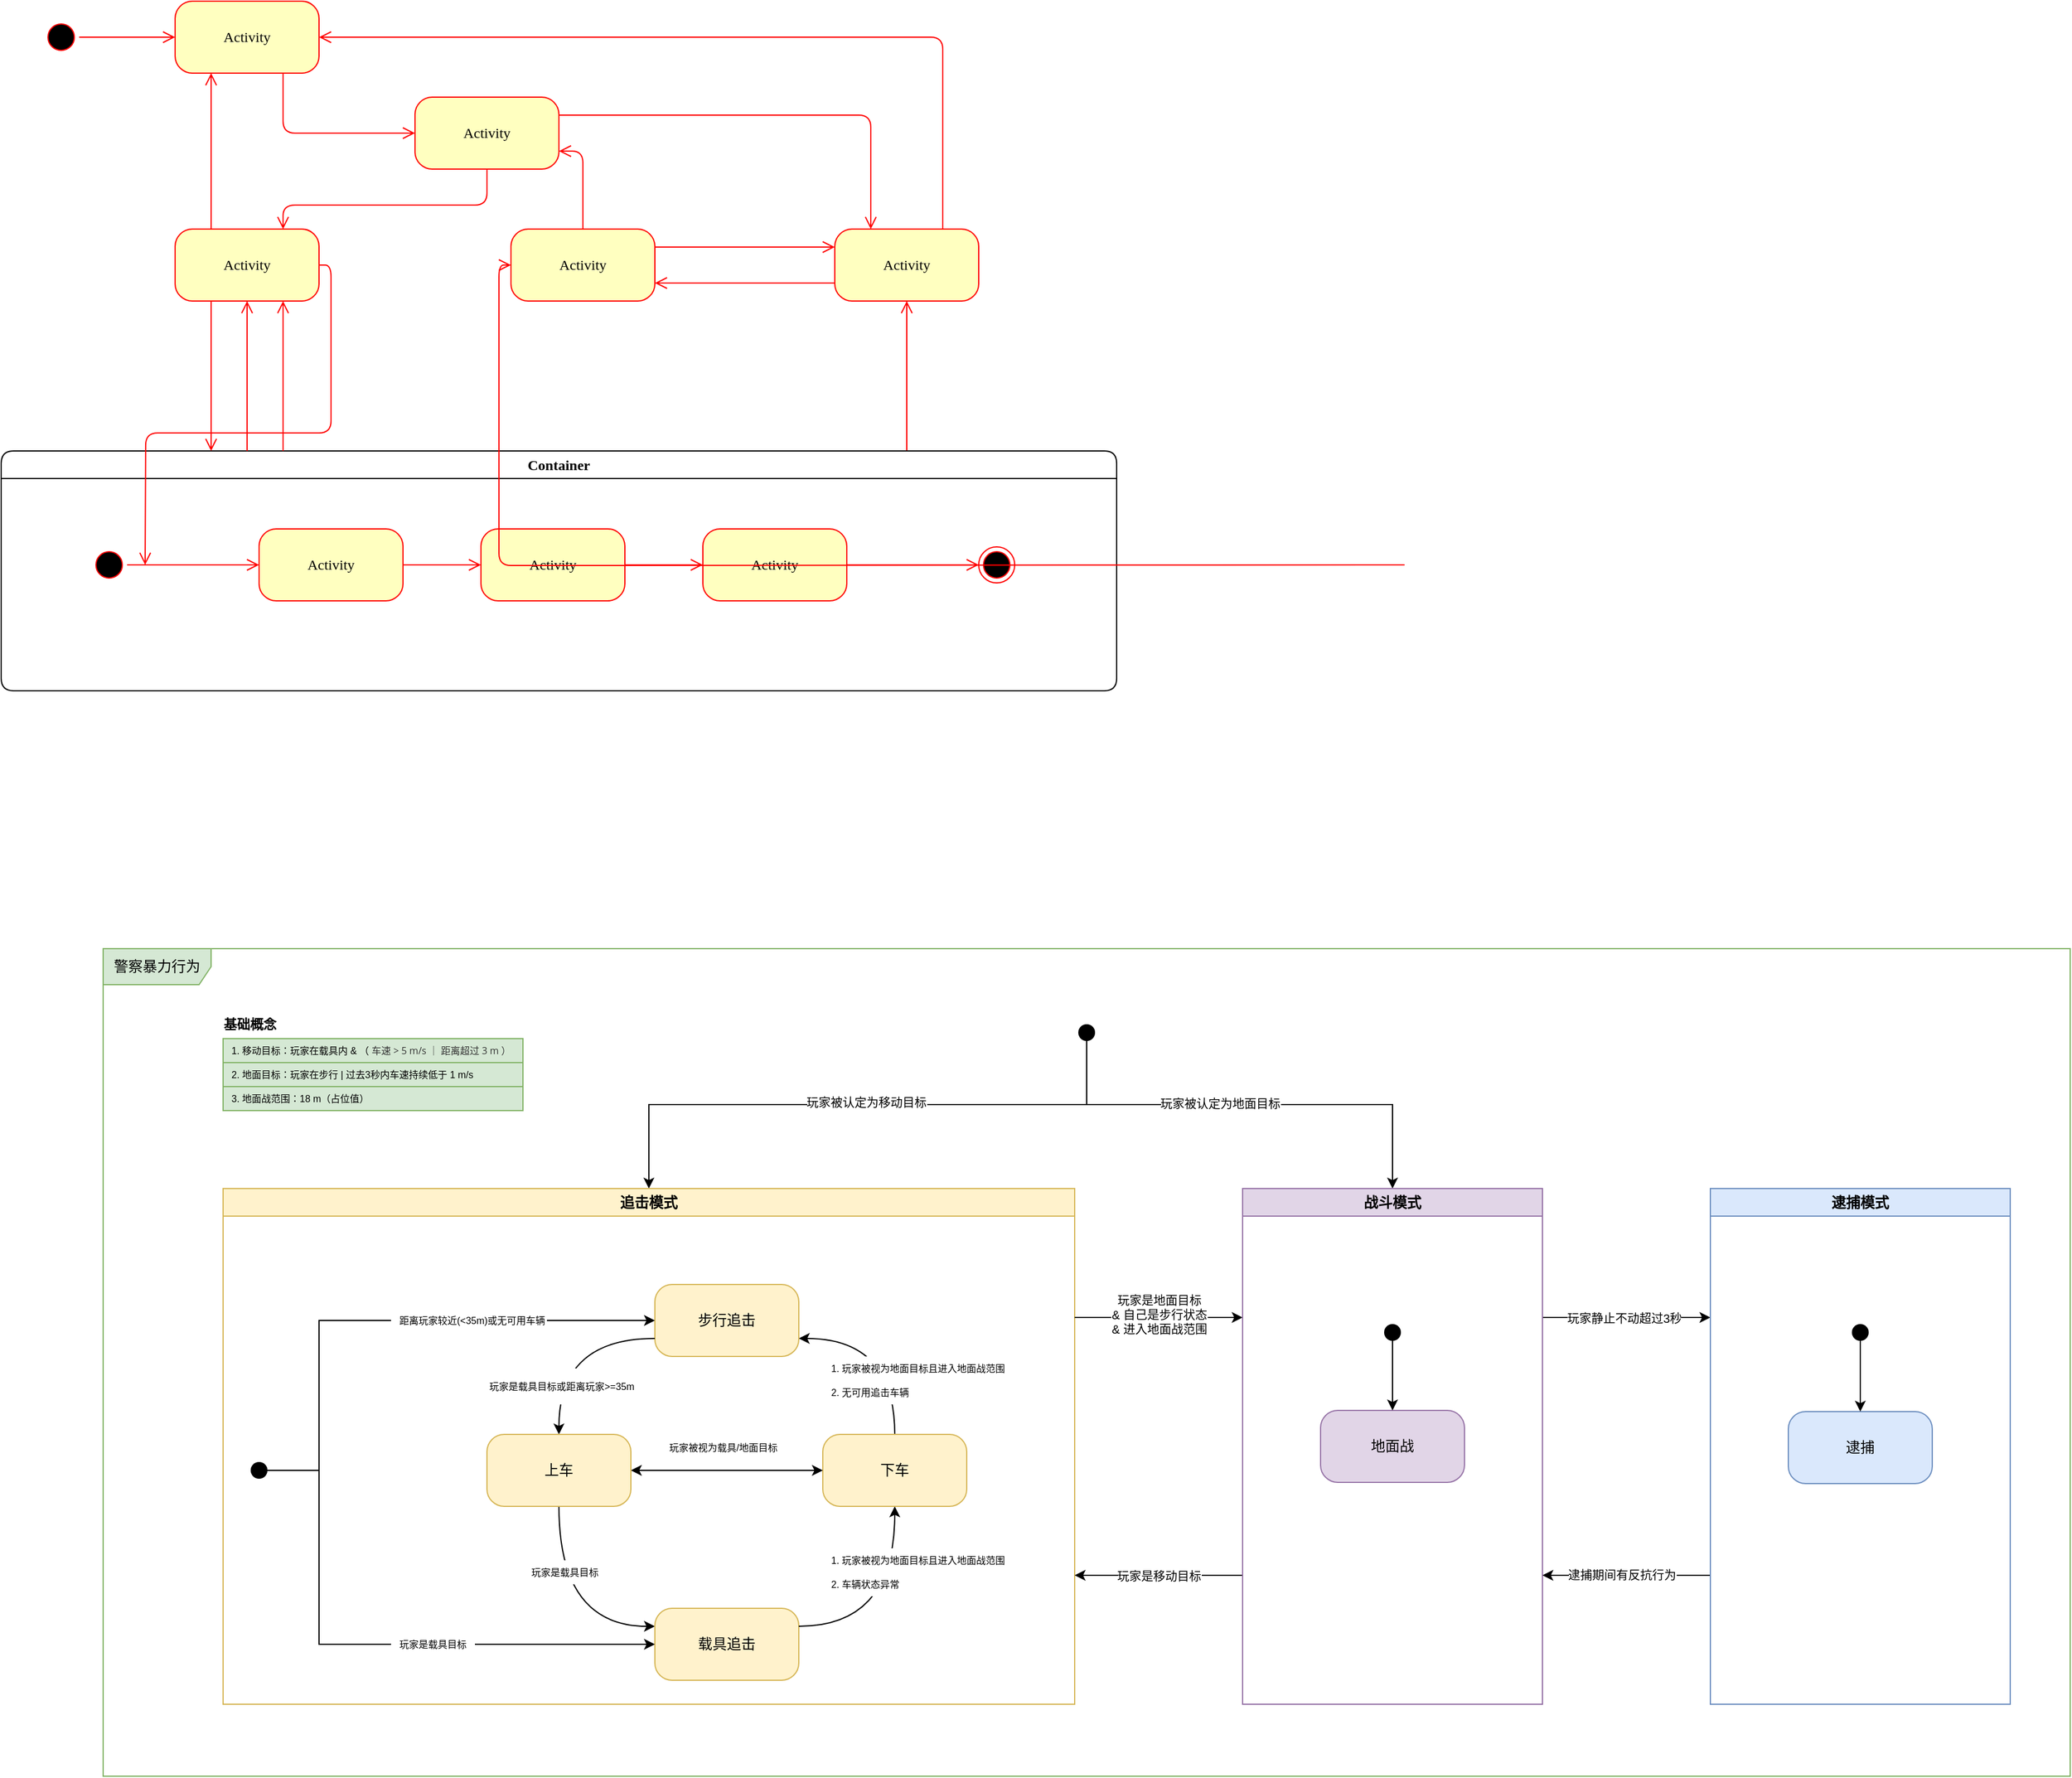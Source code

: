 <mxfile version="27.1.6">
  <diagram name="Page-1" id="58cdce13-f638-feb5-8d6f-7d28b1aa9fa0">
    <mxGraphModel dx="1546" dy="1017" grid="1" gridSize="10" guides="1" tooltips="1" connect="1" arrows="1" fold="1" page="1" pageScale="1" pageWidth="2000" pageHeight="2000" background="none" math="0" shadow="0">
      <root>
        <mxCell id="0" />
        <mxCell id="1" parent="0" />
        <mxCell id="382b91b5511bd0f7-1" value="" style="ellipse;html=1;shape=startState;fillColor=#000000;strokeColor=#ff0000;rounded=1;shadow=0;comic=0;labelBackgroundColor=none;fontFamily=Verdana;fontSize=12;fontColor=#000000;align=center;direction=south;" parent="1" vertex="1">
          <mxGeometry x="130" y="135" width="30" height="30" as="geometry" />
        </mxCell>
        <mxCell id="382b91b5511bd0f7-5" value="Activity" style="rounded=1;whiteSpace=wrap;html=1;arcSize=24;fillColor=#ffffc0;strokeColor=#ff0000;shadow=0;comic=0;labelBackgroundColor=none;fontFamily=Verdana;fontSize=12;fontColor=#000000;align=center;" parent="1" vertex="1">
          <mxGeometry x="240" y="310" width="120" height="60" as="geometry" />
        </mxCell>
        <mxCell id="382b91b5511bd0f7-6" value="Activity" style="rounded=1;whiteSpace=wrap;html=1;arcSize=24;fillColor=#ffffc0;strokeColor=#ff0000;shadow=0;comic=0;labelBackgroundColor=none;fontFamily=Verdana;fontSize=12;fontColor=#000000;align=center;" parent="1" vertex="1">
          <mxGeometry x="240" y="120" width="120" height="60" as="geometry" />
        </mxCell>
        <mxCell id="3cde6dad864a17aa-3" style="edgeStyle=orthogonalEdgeStyle;html=1;exitX=1;exitY=0.25;entryX=0.25;entryY=0;labelBackgroundColor=none;endArrow=open;endSize=8;strokeColor=#ff0000;fontFamily=Verdana;fontSize=12;align=left;" parent="1" source="382b91b5511bd0f7-7" target="382b91b5511bd0f7-9" edge="1">
          <mxGeometry relative="1" as="geometry" />
        </mxCell>
        <mxCell id="382b91b5511bd0f7-7" value="Activity" style="rounded=1;whiteSpace=wrap;html=1;arcSize=24;fillColor=#ffffc0;strokeColor=#ff0000;shadow=0;comic=0;labelBackgroundColor=none;fontFamily=Verdana;fontSize=12;fontColor=#000000;align=center;" parent="1" vertex="1">
          <mxGeometry x="440" y="200" width="120" height="60" as="geometry" />
        </mxCell>
        <mxCell id="3cde6dad864a17aa-4" style="edgeStyle=orthogonalEdgeStyle;html=1;exitX=0.75;exitY=0;entryX=1;entryY=0.5;labelBackgroundColor=none;endArrow=open;endSize=8;strokeColor=#ff0000;fontFamily=Verdana;fontSize=12;align=left;" parent="1" source="382b91b5511bd0f7-9" target="382b91b5511bd0f7-6" edge="1">
          <mxGeometry relative="1" as="geometry">
            <Array as="points">
              <mxPoint x="880" y="150" />
            </Array>
          </mxGeometry>
        </mxCell>
        <mxCell id="3cde6dad864a17aa-13" style="edgeStyle=elbowEdgeStyle;html=1;exitX=0;exitY=0.75;entryX=1;entryY=0.75;labelBackgroundColor=none;endArrow=open;endSize=8;strokeColor=#ff0000;fontFamily=Verdana;fontSize=12;align=left;" parent="1" source="382b91b5511bd0f7-9" target="382b91b5511bd0f7-10" edge="1">
          <mxGeometry relative="1" as="geometry" />
        </mxCell>
        <mxCell id="382b91b5511bd0f7-9" value="Activity" style="rounded=1;whiteSpace=wrap;html=1;arcSize=24;fillColor=#ffffc0;strokeColor=#ff0000;shadow=0;comic=0;labelBackgroundColor=none;fontFamily=Verdana;fontSize=12;fontColor=#000000;align=center;" parent="1" vertex="1">
          <mxGeometry x="790" y="310" width="120" height="60" as="geometry" />
        </mxCell>
        <mxCell id="382b91b5511bd0f7-10" value="Activity" style="rounded=1;whiteSpace=wrap;html=1;arcSize=24;fillColor=#ffffc0;strokeColor=#ff0000;shadow=0;comic=0;labelBackgroundColor=none;fontFamily=Verdana;fontSize=12;fontColor=#000000;align=center;" parent="1" vertex="1">
          <mxGeometry x="520" y="310" width="120" height="60" as="geometry" />
        </mxCell>
        <mxCell id="3cde6dad864a17aa-5" style="edgeStyle=elbowEdgeStyle;html=1;labelBackgroundColor=none;endArrow=open;endSize=8;strokeColor=#ff0000;fontFamily=Verdana;fontSize=12;align=left;" parent="1" source="2a3bc250acf0617d-7" target="382b91b5511bd0f7-9" edge="1">
          <mxGeometry relative="1" as="geometry" />
        </mxCell>
        <mxCell id="2a3bc250acf0617d-7" value="Container" style="swimlane;whiteSpace=wrap;html=1;rounded=1;shadow=0;comic=0;labelBackgroundColor=none;strokeWidth=1;fontFamily=Verdana;fontSize=12;align=center;" parent="1" vertex="1">
          <mxGeometry x="95" y="495" width="930" height="200" as="geometry" />
        </mxCell>
        <mxCell id="3cde6dad864a17aa-10" style="edgeStyle=elbowEdgeStyle;html=1;labelBackgroundColor=none;endArrow=open;endSize=8;strokeColor=#ff0000;fontFamily=Verdana;fontSize=12;align=left;" parent="2a3bc250acf0617d-7" source="382b91b5511bd0f7-8" target="3cde6dad864a17aa-1" edge="1">
          <mxGeometry relative="1" as="geometry" />
        </mxCell>
        <mxCell id="382b91b5511bd0f7-8" value="Activity" style="rounded=1;whiteSpace=wrap;html=1;arcSize=24;fillColor=#ffffc0;strokeColor=#ff0000;shadow=0;comic=0;labelBackgroundColor=none;fontFamily=Verdana;fontSize=12;fontColor=#000000;align=center;" parent="2a3bc250acf0617d-7" vertex="1">
          <mxGeometry x="215" y="65" width="120" height="60" as="geometry" />
        </mxCell>
        <mxCell id="24f968d109e7d6b4-3" value="" style="ellipse;html=1;shape=endState;fillColor=#000000;strokeColor=#ff0000;rounded=1;shadow=0;comic=0;labelBackgroundColor=none;fontFamily=Verdana;fontSize=12;fontColor=#000000;align=center;" parent="2a3bc250acf0617d-7" vertex="1">
          <mxGeometry x="815" y="80" width="30" height="30" as="geometry" />
        </mxCell>
        <mxCell id="3cde6dad864a17aa-9" style="edgeStyle=elbowEdgeStyle;html=1;labelBackgroundColor=none;endArrow=open;endSize=8;strokeColor=#ff0000;fontFamily=Verdana;fontSize=12;align=left;" parent="2a3bc250acf0617d-7" source="2a3bc250acf0617d-3" target="382b91b5511bd0f7-8" edge="1">
          <mxGeometry relative="1" as="geometry" />
        </mxCell>
        <mxCell id="2a3bc250acf0617d-3" value="" style="ellipse;html=1;shape=startState;fillColor=#000000;strokeColor=#ff0000;rounded=1;shadow=0;comic=0;labelBackgroundColor=none;fontFamily=Verdana;fontSize=12;fontColor=#000000;align=center;direction=south;" parent="2a3bc250acf0617d-7" vertex="1">
          <mxGeometry x="75" y="80" width="30" height="30" as="geometry" />
        </mxCell>
        <mxCell id="3cde6dad864a17aa-11" style="edgeStyle=elbowEdgeStyle;html=1;labelBackgroundColor=none;endArrow=open;endSize=8;strokeColor=#ff0000;fontFamily=Verdana;fontSize=12;align=left;" parent="2a3bc250acf0617d-7" source="3cde6dad864a17aa-1" target="3cde6dad864a17aa-2" edge="1">
          <mxGeometry relative="1" as="geometry" />
        </mxCell>
        <mxCell id="3cde6dad864a17aa-1" value="Activity" style="rounded=1;whiteSpace=wrap;html=1;arcSize=24;fillColor=#ffffc0;strokeColor=#ff0000;shadow=0;comic=0;labelBackgroundColor=none;fontFamily=Verdana;fontSize=12;fontColor=#000000;align=center;" parent="2a3bc250acf0617d-7" vertex="1">
          <mxGeometry x="400" y="65" width="120" height="60" as="geometry" />
        </mxCell>
        <mxCell id="3cde6dad864a17aa-12" style="edgeStyle=elbowEdgeStyle;html=1;labelBackgroundColor=none;endArrow=open;endSize=8;strokeColor=#ff0000;fontFamily=Verdana;fontSize=12;align=left;" parent="2a3bc250acf0617d-7" source="3cde6dad864a17aa-2" target="24f968d109e7d6b4-3" edge="1">
          <mxGeometry relative="1" as="geometry" />
        </mxCell>
        <mxCell id="3cde6dad864a17aa-2" value="Activity" style="rounded=1;whiteSpace=wrap;html=1;arcSize=24;fillColor=#ffffc0;strokeColor=#ff0000;shadow=0;comic=0;labelBackgroundColor=none;fontFamily=Verdana;fontSize=12;fontColor=#000000;align=center;" parent="2a3bc250acf0617d-7" vertex="1">
          <mxGeometry x="585" y="65" width="120" height="60" as="geometry" />
        </mxCell>
        <mxCell id="2a3bc250acf0617d-9" style="edgeStyle=orthogonalEdgeStyle;html=1;labelBackgroundColor=none;endArrow=open;endSize=8;strokeColor=#ff0000;fontFamily=Verdana;fontSize=12;align=left;" parent="1" source="382b91b5511bd0f7-1" target="382b91b5511bd0f7-6" edge="1">
          <mxGeometry relative="1" as="geometry" />
        </mxCell>
        <mxCell id="2a3bc250acf0617d-10" style="edgeStyle=orthogonalEdgeStyle;html=1;labelBackgroundColor=none;endArrow=open;endSize=8;strokeColor=#ff0000;fontFamily=Verdana;fontSize=12;align=left;entryX=0;entryY=0.5;" parent="1" source="382b91b5511bd0f7-6" target="382b91b5511bd0f7-7" edge="1">
          <mxGeometry relative="1" as="geometry">
            <Array as="points">
              <mxPoint x="330" y="230" />
            </Array>
          </mxGeometry>
        </mxCell>
        <mxCell id="2a3bc250acf0617d-11" style="edgeStyle=orthogonalEdgeStyle;html=1;entryX=0.75;entryY=0;labelBackgroundColor=none;endArrow=open;endSize=8;strokeColor=#ff0000;fontFamily=Verdana;fontSize=12;align=left;exitX=0.5;exitY=1;" parent="1" source="382b91b5511bd0f7-7" target="382b91b5511bd0f7-5" edge="1">
          <mxGeometry relative="1" as="geometry">
            <mxPoint x="520" y="300" as="sourcePoint" />
            <Array as="points">
              <mxPoint x="500" y="290" />
              <mxPoint x="330" y="290" />
            </Array>
          </mxGeometry>
        </mxCell>
        <mxCell id="2a3bc250acf0617d-12" style="edgeStyle=orthogonalEdgeStyle;html=1;exitX=0.25;exitY=0;entryX=0.25;entryY=1;labelBackgroundColor=none;endArrow=open;endSize=8;strokeColor=#ff0000;fontFamily=Verdana;fontSize=12;align=left;" parent="1" source="382b91b5511bd0f7-5" target="382b91b5511bd0f7-6" edge="1">
          <mxGeometry relative="1" as="geometry" />
        </mxCell>
        <mxCell id="2a3bc250acf0617d-13" style="edgeStyle=orthogonalEdgeStyle;html=1;exitX=1;exitY=0.5;entryX=0;entryY=0.5;labelBackgroundColor=none;endArrow=open;endSize=8;strokeColor=#ff0000;fontFamily=Verdana;fontSize=12;align=left;" parent="1" target="382b91b5511bd0f7-10" edge="1">
          <mxGeometry relative="1" as="geometry">
            <mxPoint x="1265" y="590.0" as="sourcePoint" />
          </mxGeometry>
        </mxCell>
        <mxCell id="2a3bc250acf0617d-14" style="edgeStyle=orthogonalEdgeStyle;html=1;exitX=0.5;exitY=0;entryX=1;entryY=0.75;labelBackgroundColor=none;endArrow=open;endSize=8;strokeColor=#ff0000;fontFamily=Verdana;fontSize=12;align=left;" parent="1" source="382b91b5511bd0f7-10" target="382b91b5511bd0f7-7" edge="1">
          <mxGeometry relative="1" as="geometry" />
        </mxCell>
        <mxCell id="2a3bc250acf0617d-15" style="edgeStyle=orthogonalEdgeStyle;html=1;exitX=1;exitY=0.25;entryX=0;entryY=0.25;labelBackgroundColor=none;endArrow=open;endSize=8;strokeColor=#ff0000;fontFamily=Verdana;fontSize=12;align=left;" parent="1" source="382b91b5511bd0f7-10" target="382b91b5511bd0f7-9" edge="1">
          <mxGeometry relative="1" as="geometry" />
        </mxCell>
        <mxCell id="3cde6dad864a17aa-6" style="edgeStyle=elbowEdgeStyle;html=1;labelBackgroundColor=none;endArrow=open;endSize=8;strokeColor=#ff0000;fontFamily=Verdana;fontSize=12;align=left;entryX=0.75;entryY=1;" parent="1" source="2a3bc250acf0617d-7" target="382b91b5511bd0f7-5" edge="1">
          <mxGeometry relative="1" as="geometry">
            <mxPoint x="340" y="505" as="sourcePoint" />
            <mxPoint x="340" y="380" as="targetPoint" />
          </mxGeometry>
        </mxCell>
        <mxCell id="3cde6dad864a17aa-7" style="edgeStyle=elbowEdgeStyle;html=1;labelBackgroundColor=none;endArrow=open;endSize=8;strokeColor=#ff0000;fontFamily=Verdana;fontSize=12;align=left;entryX=0.5;entryY=1;" parent="1" source="2a3bc250acf0617d-7" target="382b91b5511bd0f7-5" edge="1">
          <mxGeometry relative="1" as="geometry">
            <mxPoint x="340" y="505" as="sourcePoint" />
            <mxPoint x="340" y="380" as="targetPoint" />
          </mxGeometry>
        </mxCell>
        <mxCell id="3cde6dad864a17aa-8" style="edgeStyle=elbowEdgeStyle;html=1;labelBackgroundColor=none;endArrow=open;endSize=8;strokeColor=#ff0000;fontFamily=Verdana;fontSize=12;align=left;exitX=0.25;exitY=1;" parent="1" source="382b91b5511bd0f7-5" target="2a3bc250acf0617d-7" edge="1">
          <mxGeometry relative="1" as="geometry">
            <mxPoint x="350" y="515" as="sourcePoint" />
            <mxPoint x="350" y="390" as="targetPoint" />
          </mxGeometry>
        </mxCell>
        <mxCell id="SPNhzwns5_C6eNioYxGK-2" value="警察暴力行为" style="shape=umlFrame;whiteSpace=wrap;html=1;pointerEvents=0;width=90;height=30;fillColor=#d5e8d4;strokeColor=#82b366;strokeWidth=1;swimlaneFillColor=default;perimeterSpacing=0;gradientColor=none;shadow=0;" vertex="1" parent="1">
          <mxGeometry x="180" y="910" width="1640" height="690" as="geometry" />
        </mxCell>
        <mxCell id="SPNhzwns5_C6eNioYxGK-37" style="edgeStyle=orthogonalEdgeStyle;rounded=0;orthogonalLoop=1;jettySize=auto;html=1;entryX=0.5;entryY=0;entryDx=0;entryDy=0;" edge="1" parent="1" source="SPNhzwns5_C6eNioYxGK-3" target="SPNhzwns5_C6eNioYxGK-4">
          <mxGeometry relative="1" as="geometry">
            <Array as="points">
              <mxPoint x="1000" y="1040" />
              <mxPoint x="635" y="1040" />
            </Array>
          </mxGeometry>
        </mxCell>
        <mxCell id="SPNhzwns5_C6eNioYxGK-38" value="玩家被认定为移动目标" style="edgeLabel;html=1;align=center;verticalAlign=middle;resizable=0;points=[];fontSize=10;" vertex="1" connectable="0" parent="SPNhzwns5_C6eNioYxGK-37">
          <mxGeometry x="-0.012" y="-2" relative="1" as="geometry">
            <mxPoint as="offset" />
          </mxGeometry>
        </mxCell>
        <mxCell id="SPNhzwns5_C6eNioYxGK-39" style="edgeStyle=orthogonalEdgeStyle;rounded=0;orthogonalLoop=1;jettySize=auto;html=1;" edge="1" parent="1" source="SPNhzwns5_C6eNioYxGK-3" target="SPNhzwns5_C6eNioYxGK-6">
          <mxGeometry relative="1" as="geometry">
            <Array as="points">
              <mxPoint x="1000" y="980" />
              <mxPoint x="1000" y="1040" />
              <mxPoint x="1255" y="1040" />
            </Array>
          </mxGeometry>
        </mxCell>
        <mxCell id="SPNhzwns5_C6eNioYxGK-94" value="玩家被认定为地面目标" style="edgeLabel;html=1;align=center;verticalAlign=middle;resizable=0;points=[];fontSize=10;" vertex="1" connectable="0" parent="SPNhzwns5_C6eNioYxGK-39">
          <mxGeometry x="-0.111" y="1" relative="1" as="geometry">
            <mxPoint as="offset" />
          </mxGeometry>
        </mxCell>
        <mxCell id="SPNhzwns5_C6eNioYxGK-3" value="" style="shape=waypoint;sketch=0;fillStyle=solid;size=6;pointerEvents=1;points=[];fillColor=none;resizable=0;rotatable=0;perimeter=centerPerimeter;snapToPoint=1;strokeWidth=5;" vertex="1" parent="1">
          <mxGeometry x="990" y="970" width="20" height="20" as="geometry" />
        </mxCell>
        <mxCell id="SPNhzwns5_C6eNioYxGK-4" value="追击模式" style="swimlane;whiteSpace=wrap;html=1;fillColor=#fff2cc;strokeColor=#d6b656;" vertex="1" parent="1">
          <mxGeometry x="280" y="1110" width="710" height="430" as="geometry">
            <mxRectangle x="280" y="1110" width="90" height="30" as="alternateBounds" />
          </mxGeometry>
        </mxCell>
        <mxCell id="SPNhzwns5_C6eNioYxGK-28" style="edgeStyle=orthogonalEdgeStyle;rounded=0;orthogonalLoop=1;jettySize=auto;html=1;entryX=0.5;entryY=0;entryDx=0;entryDy=0;exitX=1;exitY=0.75;exitDx=0;exitDy=0;curved=1;endArrow=none;startFill=1;startArrow=classic;" edge="1" parent="SPNhzwns5_C6eNioYxGK-4" source="SPNhzwns5_C6eNioYxGK-10" target="SPNhzwns5_C6eNioYxGK-12">
          <mxGeometry relative="1" as="geometry">
            <Array as="points">
              <mxPoint x="560" y="125" />
            </Array>
          </mxGeometry>
        </mxCell>
        <mxCell id="SPNhzwns5_C6eNioYxGK-10" value="步行追击" style="rounded=1;whiteSpace=wrap;html=1;arcSize=24;fillColor=#fff2cc;strokeColor=#d6b656;shadow=0;comic=0;labelBackgroundColor=none;fontFamily=Verdana;fontSize=12;align=center;" vertex="1" parent="SPNhzwns5_C6eNioYxGK-4">
          <mxGeometry x="360" y="80" width="120" height="60" as="geometry" />
        </mxCell>
        <mxCell id="SPNhzwns5_C6eNioYxGK-30" style="edgeStyle=orthogonalEdgeStyle;rounded=0;orthogonalLoop=1;jettySize=auto;html=1;entryX=0.5;entryY=1;entryDx=0;entryDy=0;curved=1;exitX=0;exitY=0.25;exitDx=0;exitDy=0;startArrow=classic;startFill=1;endArrow=none;" edge="1" parent="SPNhzwns5_C6eNioYxGK-4" source="SPNhzwns5_C6eNioYxGK-11" target="SPNhzwns5_C6eNioYxGK-13">
          <mxGeometry relative="1" as="geometry">
            <Array as="points">
              <mxPoint x="280" y="365" />
            </Array>
          </mxGeometry>
        </mxCell>
        <mxCell id="SPNhzwns5_C6eNioYxGK-11" value="载具追击" style="rounded=1;whiteSpace=wrap;html=1;arcSize=24;fillColor=#fff2cc;strokeColor=#d6b656;shadow=0;comic=0;labelBackgroundColor=none;fontFamily=Verdana;fontSize=12;align=center;" vertex="1" parent="SPNhzwns5_C6eNioYxGK-4">
          <mxGeometry x="360" y="350" width="120" height="60" as="geometry" />
        </mxCell>
        <mxCell id="SPNhzwns5_C6eNioYxGK-29" style="edgeStyle=orthogonalEdgeStyle;rounded=0;orthogonalLoop=1;jettySize=auto;html=1;entryX=1;entryY=0.25;entryDx=0;entryDy=0;curved=1;exitX=0.5;exitY=1;exitDx=0;exitDy=0;endArrow=none;startFill=1;startArrow=classic;" edge="1" parent="SPNhzwns5_C6eNioYxGK-4" source="SPNhzwns5_C6eNioYxGK-12" target="SPNhzwns5_C6eNioYxGK-11">
          <mxGeometry relative="1" as="geometry" />
        </mxCell>
        <mxCell id="SPNhzwns5_C6eNioYxGK-12" value="下车" style="rounded=1;whiteSpace=wrap;html=1;arcSize=24;fillColor=#fff2cc;strokeColor=#d6b656;shadow=0;comic=0;labelBackgroundColor=none;fontFamily=Verdana;fontSize=12;align=center;" vertex="1" parent="SPNhzwns5_C6eNioYxGK-4">
          <mxGeometry x="500" y="205" width="120" height="60" as="geometry" />
        </mxCell>
        <mxCell id="SPNhzwns5_C6eNioYxGK-17" style="edgeStyle=orthogonalEdgeStyle;rounded=0;orthogonalLoop=1;jettySize=auto;html=1;entryX=0;entryY=0.5;entryDx=0;entryDy=0;" edge="1" parent="SPNhzwns5_C6eNioYxGK-4" source="SPNhzwns5_C6eNioYxGK-14" target="SPNhzwns5_C6eNioYxGK-11">
          <mxGeometry relative="1" as="geometry">
            <Array as="points">
              <mxPoint x="80" y="235" />
              <mxPoint x="80" y="380" />
            </Array>
          </mxGeometry>
        </mxCell>
        <mxCell id="SPNhzwns5_C6eNioYxGK-18" style="edgeStyle=orthogonalEdgeStyle;rounded=0;orthogonalLoop=1;jettySize=auto;html=1;entryX=0;entryY=0.5;entryDx=0;entryDy=0;startArrow=classic;startFill=1;" edge="1" parent="SPNhzwns5_C6eNioYxGK-4" source="SPNhzwns5_C6eNioYxGK-13" target="SPNhzwns5_C6eNioYxGK-12">
          <mxGeometry relative="1" as="geometry" />
        </mxCell>
        <mxCell id="SPNhzwns5_C6eNioYxGK-33" style="edgeStyle=orthogonalEdgeStyle;rounded=0;orthogonalLoop=1;jettySize=auto;html=1;entryX=0;entryY=0.5;entryDx=0;entryDy=0;" edge="1" parent="SPNhzwns5_C6eNioYxGK-4" source="SPNhzwns5_C6eNioYxGK-14" target="SPNhzwns5_C6eNioYxGK-10">
          <mxGeometry relative="1" as="geometry">
            <Array as="points">
              <mxPoint x="80" y="235" />
              <mxPoint x="80" y="110" />
            </Array>
          </mxGeometry>
        </mxCell>
        <mxCell id="SPNhzwns5_C6eNioYxGK-14" value="" style="shape=waypoint;sketch=0;fillStyle=solid;size=6;pointerEvents=1;points=[];fillColor=none;resizable=0;rotatable=0;perimeter=centerPerimeter;snapToPoint=1;strokeWidth=5;" vertex="1" parent="SPNhzwns5_C6eNioYxGK-4">
          <mxGeometry x="20" y="225" width="20" height="20" as="geometry" />
        </mxCell>
        <mxCell id="SPNhzwns5_C6eNioYxGK-32" style="edgeStyle=orthogonalEdgeStyle;rounded=0;orthogonalLoop=1;jettySize=auto;html=1;curved=1;exitX=0.5;exitY=0;exitDx=0;exitDy=0;startArrow=classic;startFill=1;endArrow=none;entryX=0;entryY=0.75;entryDx=0;entryDy=0;" edge="1" parent="SPNhzwns5_C6eNioYxGK-4" source="SPNhzwns5_C6eNioYxGK-13" target="SPNhzwns5_C6eNioYxGK-10">
          <mxGeometry relative="1" as="geometry">
            <mxPoint x="360" y="110" as="targetPoint" />
            <Array as="points">
              <mxPoint x="280" y="125" />
            </Array>
          </mxGeometry>
        </mxCell>
        <mxCell id="SPNhzwns5_C6eNioYxGK-13" value="上车" style="rounded=1;whiteSpace=wrap;html=1;arcSize=24;fillColor=#fff2cc;strokeColor=#d6b656;shadow=0;comic=0;labelBackgroundColor=none;fontFamily=Verdana;fontSize=12;align=center;" vertex="1" parent="SPNhzwns5_C6eNioYxGK-4">
          <mxGeometry x="220" y="205" width="120" height="60" as="geometry" />
        </mxCell>
        <mxCell id="SPNhzwns5_C6eNioYxGK-73" value="" style="shape=table;startSize=0;container=1;collapsible=0;childLayout=tableLayout;fontSize=6;fillColor=default;strokeColor=none;spacing=0;spacingTop=0;html=1;swimlaneFillColor=none;rounded=1;gradientColor=none;fillStyle=auto;" vertex="1" parent="SPNhzwns5_C6eNioYxGK-4">
          <mxGeometry x="500" y="300" width="160" height="40" as="geometry" />
        </mxCell>
        <mxCell id="SPNhzwns5_C6eNioYxGK-74" value="" style="shape=tableRow;horizontal=0;startSize=0;swimlaneHead=0;swimlaneBody=0;strokeColor=inherit;top=0;left=0;bottom=0;right=0;collapsible=0;dropTarget=0;fillColor=none;points=[[0,0.5],[1,0.5]];portConstraint=eastwest;fontSize=16;" vertex="1" parent="SPNhzwns5_C6eNioYxGK-73">
          <mxGeometry width="160" height="20" as="geometry" />
        </mxCell>
        <mxCell id="SPNhzwns5_C6eNioYxGK-75" value="1. 玩家被视为地面目标且进入地面战范围" style="shape=partialRectangle;html=1;whiteSpace=wrap;connectable=0;strokeColor=inherit;overflow=hidden;fillColor=none;top=0;left=0;bottom=0;right=0;pointerEvents=1;fontSize=8;align=left;spacingLeft=5;spacingBottom=0;labelBorderColor=none;labelBackgroundColor=none;" vertex="1" parent="SPNhzwns5_C6eNioYxGK-74">
          <mxGeometry width="160" height="20" as="geometry">
            <mxRectangle width="160" height="20" as="alternateBounds" />
          </mxGeometry>
        </mxCell>
        <mxCell id="SPNhzwns5_C6eNioYxGK-76" value="" style="shape=tableRow;horizontal=0;startSize=0;swimlaneHead=0;swimlaneBody=0;strokeColor=inherit;top=0;left=0;bottom=0;right=0;collapsible=0;dropTarget=0;fillColor=none;points=[[0,0.5],[1,0.5]];portConstraint=eastwest;fontSize=16;" vertex="1" parent="SPNhzwns5_C6eNioYxGK-73">
          <mxGeometry y="20" width="160" height="20" as="geometry" />
        </mxCell>
        <mxCell id="SPNhzwns5_C6eNioYxGK-77" value="2. 车辆状态异常" style="shape=partialRectangle;html=1;whiteSpace=wrap;connectable=0;strokeColor=inherit;overflow=hidden;fillColor=none;top=0;left=0;bottom=0;right=0;pointerEvents=1;fontSize=8;align=left;spacingLeft=5;spacingBottom=0;labelBorderColor=none;labelBackgroundColor=none;" vertex="1" parent="SPNhzwns5_C6eNioYxGK-76">
          <mxGeometry width="160" height="20" as="geometry">
            <mxRectangle width="160" height="20" as="alternateBounds" />
          </mxGeometry>
        </mxCell>
        <mxCell id="SPNhzwns5_C6eNioYxGK-82" value="" style="shape=table;startSize=0;container=1;collapsible=0;childLayout=tableLayout;fontSize=6;fillColor=default;strokeColor=none;spacing=0;spacingTop=0;html=1;swimlaneFillColor=none;rounded=1;gradientColor=none;fillStyle=auto;" vertex="1" parent="SPNhzwns5_C6eNioYxGK-4">
          <mxGeometry x="500" y="140" width="160" height="40" as="geometry" />
        </mxCell>
        <mxCell id="SPNhzwns5_C6eNioYxGK-83" value="" style="shape=tableRow;horizontal=0;startSize=0;swimlaneHead=0;swimlaneBody=0;strokeColor=inherit;top=0;left=0;bottom=0;right=0;collapsible=0;dropTarget=0;fillColor=none;points=[[0,0.5],[1,0.5]];portConstraint=eastwest;fontSize=16;" vertex="1" parent="SPNhzwns5_C6eNioYxGK-82">
          <mxGeometry width="160" height="20" as="geometry" />
        </mxCell>
        <mxCell id="SPNhzwns5_C6eNioYxGK-84" value="1. 玩家被视为地面目标且进入地面战范围" style="shape=partialRectangle;html=1;whiteSpace=wrap;connectable=0;strokeColor=inherit;overflow=hidden;fillColor=none;top=0;left=0;bottom=0;right=0;pointerEvents=1;fontSize=8;align=left;spacingLeft=5;spacingBottom=0;labelBorderColor=none;labelBackgroundColor=none;" vertex="1" parent="SPNhzwns5_C6eNioYxGK-83">
          <mxGeometry width="160" height="20" as="geometry">
            <mxRectangle width="160" height="20" as="alternateBounds" />
          </mxGeometry>
        </mxCell>
        <mxCell id="SPNhzwns5_C6eNioYxGK-85" value="" style="shape=tableRow;horizontal=0;startSize=0;swimlaneHead=0;swimlaneBody=0;strokeColor=inherit;top=0;left=0;bottom=0;right=0;collapsible=0;dropTarget=0;fillColor=none;points=[[0,0.5],[1,0.5]];portConstraint=eastwest;fontSize=16;" vertex="1" parent="SPNhzwns5_C6eNioYxGK-82">
          <mxGeometry y="20" width="160" height="20" as="geometry" />
        </mxCell>
        <mxCell id="SPNhzwns5_C6eNioYxGK-86" value="2. 无可用追击车辆" style="shape=partialRectangle;html=1;whiteSpace=wrap;connectable=0;strokeColor=inherit;overflow=hidden;fillColor=none;top=0;left=0;bottom=0;right=0;pointerEvents=1;fontSize=8;align=left;spacingLeft=5;spacingBottom=0;labelBorderColor=none;labelBackgroundColor=none;" vertex="1" parent="SPNhzwns5_C6eNioYxGK-85">
          <mxGeometry width="160" height="20" as="geometry">
            <mxRectangle width="160" height="20" as="alternateBounds" />
          </mxGeometry>
        </mxCell>
        <mxCell id="SPNhzwns5_C6eNioYxGK-87" value="玩家被视为载具/地面目标" style="shape=partialRectangle;html=1;whiteSpace=wrap;connectable=0;strokeColor=inherit;overflow=hidden;fillColor=default;top=0;left=0;bottom=0;right=0;pointerEvents=1;fontSize=8;align=left;spacingLeft=5;spacingBottom=0;labelBorderColor=none;labelBackgroundColor=none;" vertex="1" parent="SPNhzwns5_C6eNioYxGK-4">
          <mxGeometry x="365" y="206" width="104" height="20" as="geometry">
            <mxRectangle width="140" height="20" as="alternateBounds" />
          </mxGeometry>
        </mxCell>
        <mxCell id="SPNhzwns5_C6eNioYxGK-88" value="玩家是载具目标" style="shape=partialRectangle;html=1;whiteSpace=wrap;connectable=0;strokeColor=inherit;overflow=hidden;fillColor=default;top=0;left=0;bottom=0;right=0;pointerEvents=1;fontSize=8;align=left;spacingLeft=5;spacingBottom=0;labelBorderColor=none;labelBackgroundColor=none;" vertex="1" parent="SPNhzwns5_C6eNioYxGK-4">
          <mxGeometry x="250" y="310" width="80" height="20" as="geometry">
            <mxRectangle width="140" height="20" as="alternateBounds" />
          </mxGeometry>
        </mxCell>
        <mxCell id="SPNhzwns5_C6eNioYxGK-89" value="玩家是载具目标或距离玩家&amp;gt;=35m" style="shape=partialRectangle;html=1;whiteSpace=wrap;connectable=0;strokeColor=inherit;overflow=hidden;fillColor=default;top=0;left=0;bottom=0;right=0;pointerEvents=1;fontSize=8;align=left;spacingLeft=5;spacingBottom=0;labelBorderColor=none;labelBackgroundColor=none;" vertex="1" parent="SPNhzwns5_C6eNioYxGK-4">
          <mxGeometry x="215" y="150" width="130" height="30" as="geometry">
            <mxRectangle width="140" height="20" as="alternateBounds" />
          </mxGeometry>
        </mxCell>
        <mxCell id="SPNhzwns5_C6eNioYxGK-90" value="玩家是载具目标" style="shape=partialRectangle;html=1;whiteSpace=wrap;connectable=0;strokeColor=inherit;overflow=hidden;fillColor=default;top=0;left=0;bottom=0;right=0;pointerEvents=1;fontSize=8;align=left;spacingLeft=5;spacingBottom=0;labelBorderColor=none;labelBackgroundColor=none;" vertex="1" parent="SPNhzwns5_C6eNioYxGK-4">
          <mxGeometry x="140" y="370" width="70" height="20" as="geometry">
            <mxRectangle width="140" height="20" as="alternateBounds" />
          </mxGeometry>
        </mxCell>
        <mxCell id="SPNhzwns5_C6eNioYxGK-91" value="距离玩家较近(&amp;lt;35m)或无可用车辆" style="shape=partialRectangle;html=1;whiteSpace=wrap;connectable=0;strokeColor=inherit;overflow=hidden;fillColor=default;top=0;left=0;bottom=0;right=0;pointerEvents=1;fontSize=8;align=left;spacingLeft=5;spacingBottom=0;labelBorderColor=none;labelBackgroundColor=none;" vertex="1" parent="SPNhzwns5_C6eNioYxGK-4">
          <mxGeometry x="140" y="95" width="130" height="30" as="geometry">
            <mxRectangle width="140" height="20" as="alternateBounds" />
          </mxGeometry>
        </mxCell>
        <mxCell id="SPNhzwns5_C6eNioYxGK-41" style="edgeStyle=orthogonalEdgeStyle;rounded=0;orthogonalLoop=1;jettySize=auto;html=1;exitX=1;exitY=0.25;exitDx=0;exitDy=0;entryX=0;entryY=0.25;entryDx=0;entryDy=0;" edge="1" parent="1" source="SPNhzwns5_C6eNioYxGK-6" target="SPNhzwns5_C6eNioYxGK-7">
          <mxGeometry relative="1" as="geometry" />
        </mxCell>
        <mxCell id="SPNhzwns5_C6eNioYxGK-42" value="玩家静止不动超过3秒" style="edgeLabel;html=1;align=center;verticalAlign=middle;resizable=0;points=[];fontSize=10;" vertex="1" connectable="0" parent="SPNhzwns5_C6eNioYxGK-41">
          <mxGeometry x="-0.045" y="1" relative="1" as="geometry">
            <mxPoint x="1" y="1" as="offset" />
          </mxGeometry>
        </mxCell>
        <mxCell id="SPNhzwns5_C6eNioYxGK-51" style="edgeStyle=orthogonalEdgeStyle;rounded=0;orthogonalLoop=1;jettySize=auto;html=1;entryX=1;entryY=0.25;entryDx=0;entryDy=0;startArrow=classic;startFill=1;endArrow=none;exitX=0;exitY=0.25;exitDx=0;exitDy=0;" edge="1" parent="1" source="SPNhzwns5_C6eNioYxGK-6" target="SPNhzwns5_C6eNioYxGK-4">
          <mxGeometry relative="1" as="geometry">
            <Array as="points">
              <mxPoint x="1020" y="1218" />
              <mxPoint x="990" y="1218" />
            </Array>
          </mxGeometry>
        </mxCell>
        <mxCell id="SPNhzwns5_C6eNioYxGK-54" value="玩家是地面目标&#xa;&amp; 自己是步行状态&#xa;&amp; 进入地面战范围" style="edgeLabel;align=center;verticalAlign=middle;resizable=0;points=[];fontSize=10;" vertex="1" connectable="0" parent="SPNhzwns5_C6eNioYxGK-51">
          <mxGeometry x="-0.334" y="-2" relative="1" as="geometry">
            <mxPoint x="-23" y="-1" as="offset" />
          </mxGeometry>
        </mxCell>
        <mxCell id="SPNhzwns5_C6eNioYxGK-58" style="edgeStyle=orthogonalEdgeStyle;rounded=0;orthogonalLoop=1;jettySize=auto;html=1;exitX=0;exitY=0.75;exitDx=0;exitDy=0;entryX=1;entryY=0.75;entryDx=0;entryDy=0;" edge="1" parent="1" source="SPNhzwns5_C6eNioYxGK-6" target="SPNhzwns5_C6eNioYxGK-4">
          <mxGeometry relative="1" as="geometry">
            <Array as="points">
              <mxPoint x="1110" y="1433" />
              <mxPoint x="1110" y="1433" />
            </Array>
          </mxGeometry>
        </mxCell>
        <mxCell id="SPNhzwns5_C6eNioYxGK-92" value="玩家是移动目标" style="edgeLabel;html=1;align=center;verticalAlign=middle;resizable=0;points=[];fontSize=10;" vertex="1" connectable="0" parent="SPNhzwns5_C6eNioYxGK-58">
          <mxGeometry x="0.514" y="-1" relative="1" as="geometry">
            <mxPoint x="36" y="1" as="offset" />
          </mxGeometry>
        </mxCell>
        <mxCell id="SPNhzwns5_C6eNioYxGK-6" value="战斗模式" style="swimlane;whiteSpace=wrap;html=1;fillColor=#e1d5e7;strokeColor=#9673a6;" vertex="1" parent="1">
          <mxGeometry x="1130" y="1110" width="250" height="430" as="geometry" />
        </mxCell>
        <mxCell id="SPNhzwns5_C6eNioYxGK-35" value="地面战" style="rounded=1;whiteSpace=wrap;html=1;arcSize=24;fillColor=#e1d5e7;strokeColor=#9673a6;shadow=0;comic=0;labelBackgroundColor=none;fontFamily=Verdana;fontSize=12;align=center;" vertex="1" parent="SPNhzwns5_C6eNioYxGK-6">
          <mxGeometry x="65" y="185" width="120" height="60" as="geometry" />
        </mxCell>
        <mxCell id="SPNhzwns5_C6eNioYxGK-108" style="edgeStyle=orthogonalEdgeStyle;rounded=0;orthogonalLoop=1;jettySize=auto;html=1;entryX=0.5;entryY=0;entryDx=0;entryDy=0;" edge="1" parent="SPNhzwns5_C6eNioYxGK-6" source="SPNhzwns5_C6eNioYxGK-107" target="SPNhzwns5_C6eNioYxGK-35">
          <mxGeometry relative="1" as="geometry" />
        </mxCell>
        <mxCell id="SPNhzwns5_C6eNioYxGK-107" value="" style="shape=waypoint;sketch=0;fillStyle=solid;size=6;pointerEvents=1;points=[];fillColor=none;resizable=0;rotatable=0;perimeter=centerPerimeter;snapToPoint=1;strokeWidth=5;fontSize=1;" vertex="1" parent="SPNhzwns5_C6eNioYxGK-6">
          <mxGeometry x="115" y="110" width="20" height="20" as="geometry" />
        </mxCell>
        <mxCell id="SPNhzwns5_C6eNioYxGK-55" style="edgeStyle=orthogonalEdgeStyle;rounded=0;orthogonalLoop=1;jettySize=auto;html=1;exitX=0;exitY=0.75;exitDx=0;exitDy=0;entryX=1;entryY=0.75;entryDx=0;entryDy=0;" edge="1" parent="1" source="SPNhzwns5_C6eNioYxGK-7" target="SPNhzwns5_C6eNioYxGK-6">
          <mxGeometry relative="1" as="geometry" />
        </mxCell>
        <mxCell id="SPNhzwns5_C6eNioYxGK-56" value="逮捕期间有反抗行为" style="edgeLabel;html=1;align=center;verticalAlign=middle;resizable=0;points=[];fontSize=10;" vertex="1" connectable="0" parent="SPNhzwns5_C6eNioYxGK-55">
          <mxGeometry x="0.045" relative="1" as="geometry">
            <mxPoint x="-1" y="-1" as="offset" />
          </mxGeometry>
        </mxCell>
        <mxCell id="SPNhzwns5_C6eNioYxGK-7" value="逮捕模式" style="swimlane;whiteSpace=wrap;html=1;fillColor=#dae8fc;strokeColor=#6c8ebf;" vertex="1" parent="1">
          <mxGeometry x="1520" y="1110" width="250" height="430" as="geometry" />
        </mxCell>
        <mxCell id="SPNhzwns5_C6eNioYxGK-36" value="逮捕" style="rounded=1;whiteSpace=wrap;html=1;arcSize=24;fillColor=#dae8fc;strokeColor=#6c8ebf;shadow=0;comic=0;labelBackgroundColor=none;fontFamily=Verdana;fontSize=12;align=center;" vertex="1" parent="SPNhzwns5_C6eNioYxGK-7">
          <mxGeometry x="65" y="186" width="120" height="60" as="geometry" />
        </mxCell>
        <mxCell id="SPNhzwns5_C6eNioYxGK-110" style="edgeStyle=orthogonalEdgeStyle;rounded=0;orthogonalLoop=1;jettySize=auto;html=1;entryX=0.5;entryY=0;entryDx=0;entryDy=0;" edge="1" parent="SPNhzwns5_C6eNioYxGK-7" source="SPNhzwns5_C6eNioYxGK-109" target="SPNhzwns5_C6eNioYxGK-36">
          <mxGeometry relative="1" as="geometry" />
        </mxCell>
        <mxCell id="SPNhzwns5_C6eNioYxGK-109" value="" style="shape=waypoint;sketch=0;fillStyle=solid;size=6;pointerEvents=1;points=[];fillColor=none;resizable=0;rotatable=0;perimeter=centerPerimeter;snapToPoint=1;strokeWidth=5;" vertex="1" parent="SPNhzwns5_C6eNioYxGK-7">
          <mxGeometry x="115" y="110" width="20" height="20" as="geometry" />
        </mxCell>
        <mxCell id="SPNhzwns5_C6eNioYxGK-8" value="" style="edgeStyle=orthogonalEdgeStyle;html=1;exitX=1;exitY=0.5;entryX=0;entryY=0.5;labelBackgroundColor=none;endArrow=open;endSize=8;strokeColor=#ff0000;fontFamily=Verdana;fontSize=12;align=left;" edge="1" parent="1" source="382b91b5511bd0f7-5">
          <mxGeometry relative="1" as="geometry">
            <mxPoint x="360" y="340" as="sourcePoint" />
            <mxPoint x="215" y="590.0" as="targetPoint" />
          </mxGeometry>
        </mxCell>
        <mxCell id="SPNhzwns5_C6eNioYxGK-97" value="" style="shape=table;startSize=0;container=1;collapsible=0;childLayout=tableLayout;fontSize=6;fillColor=#d5e8d4;strokeColor=#82b366;spacing=0;spacingTop=0;html=1;swimlaneFillColor=none;rounded=1;fillStyle=auto;" vertex="1" parent="1">
          <mxGeometry x="280" y="985" width="250" height="60" as="geometry" />
        </mxCell>
        <mxCell id="SPNhzwns5_C6eNioYxGK-98" value="" style="shape=tableRow;horizontal=0;startSize=0;swimlaneHead=0;swimlaneBody=0;strokeColor=inherit;top=0;left=0;bottom=0;right=0;collapsible=0;dropTarget=0;fillColor=none;points=[[0,0.5],[1,0.5]];portConstraint=eastwest;fontSize=16;" vertex="1" parent="SPNhzwns5_C6eNioYxGK-97">
          <mxGeometry width="250" height="20" as="geometry" />
        </mxCell>
        <mxCell id="SPNhzwns5_C6eNioYxGK-99" value="1. 移动目标：玩家在载具内 &amp;amp; （&amp;nbsp;&lt;span style=&quot;white-space-collapse: preserve; caret-color: rgb(0, 122, 255); color: rgb(51, 51, 51); font-family: &amp;quot;Open Sans&amp;quot;, &amp;quot;Clear Sans&amp;quot;, &amp;quot;Helvetica Neue&amp;quot;, Helvetica, Arial, &amp;quot;Segoe UI Emoji&amp;quot;, sans-serif; orphans: 4;&quot;&gt;车速 &amp;gt; 5 m/s ｜ 距离超过 3 m ）&lt;/span&gt;" style="shape=partialRectangle;html=1;whiteSpace=wrap;connectable=0;strokeColor=inherit;overflow=hidden;fillColor=none;top=0;left=0;bottom=0;right=0;pointerEvents=1;fontSize=8;align=left;spacingLeft=5;spacingBottom=0;labelBorderColor=none;labelBackgroundColor=none;" vertex="1" parent="SPNhzwns5_C6eNioYxGK-98">
          <mxGeometry width="250" height="20" as="geometry">
            <mxRectangle width="250" height="20" as="alternateBounds" />
          </mxGeometry>
        </mxCell>
        <mxCell id="SPNhzwns5_C6eNioYxGK-100" value="" style="shape=tableRow;horizontal=0;startSize=0;swimlaneHead=0;swimlaneBody=0;strokeColor=inherit;top=0;left=0;bottom=0;right=0;collapsible=0;dropTarget=0;fillColor=none;points=[[0,0.5],[1,0.5]];portConstraint=eastwest;fontSize=16;" vertex="1" parent="SPNhzwns5_C6eNioYxGK-97">
          <mxGeometry y="20" width="250" height="20" as="geometry" />
        </mxCell>
        <mxCell id="SPNhzwns5_C6eNioYxGK-101" value="2. 地面目标：玩家在步行 | 过去3秒内车速持续低于 1 m/s" style="shape=partialRectangle;html=1;whiteSpace=wrap;connectable=0;strokeColor=inherit;overflow=hidden;fillColor=none;top=0;left=0;bottom=0;right=0;pointerEvents=1;fontSize=8;align=left;spacingLeft=5;spacingBottom=0;labelBorderColor=none;labelBackgroundColor=none;" vertex="1" parent="SPNhzwns5_C6eNioYxGK-100">
          <mxGeometry width="250" height="20" as="geometry">
            <mxRectangle width="250" height="20" as="alternateBounds" />
          </mxGeometry>
        </mxCell>
        <mxCell id="SPNhzwns5_C6eNioYxGK-102" style="shape=tableRow;horizontal=0;startSize=0;swimlaneHead=0;swimlaneBody=0;strokeColor=inherit;top=0;left=0;bottom=0;right=0;collapsible=0;dropTarget=0;fillColor=none;points=[[0,0.5],[1,0.5]];portConstraint=eastwest;fontSize=16;" vertex="1" parent="SPNhzwns5_C6eNioYxGK-97">
          <mxGeometry y="40" width="250" height="20" as="geometry" />
        </mxCell>
        <mxCell id="SPNhzwns5_C6eNioYxGK-103" value="3. 地面战范围：18 m（占位值）" style="shape=partialRectangle;html=1;whiteSpace=wrap;connectable=0;strokeColor=inherit;overflow=hidden;fillColor=none;top=0;left=0;bottom=0;right=0;pointerEvents=1;fontSize=8;align=left;spacingLeft=5;spacingBottom=0;labelBorderColor=none;labelBackgroundColor=none;" vertex="1" parent="SPNhzwns5_C6eNioYxGK-102">
          <mxGeometry width="250" height="20" as="geometry">
            <mxRectangle width="250" height="20" as="alternateBounds" />
          </mxGeometry>
        </mxCell>
        <mxCell id="SPNhzwns5_C6eNioYxGK-106" value="基础概念" style="text;strokeColor=none;fillColor=none;html=1;fontSize=11;fontStyle=1;verticalAlign=middle;align=center;" vertex="1" parent="1">
          <mxGeometry x="252" y="953" width="100" height="40" as="geometry" />
        </mxCell>
      </root>
    </mxGraphModel>
  </diagram>
</mxfile>
